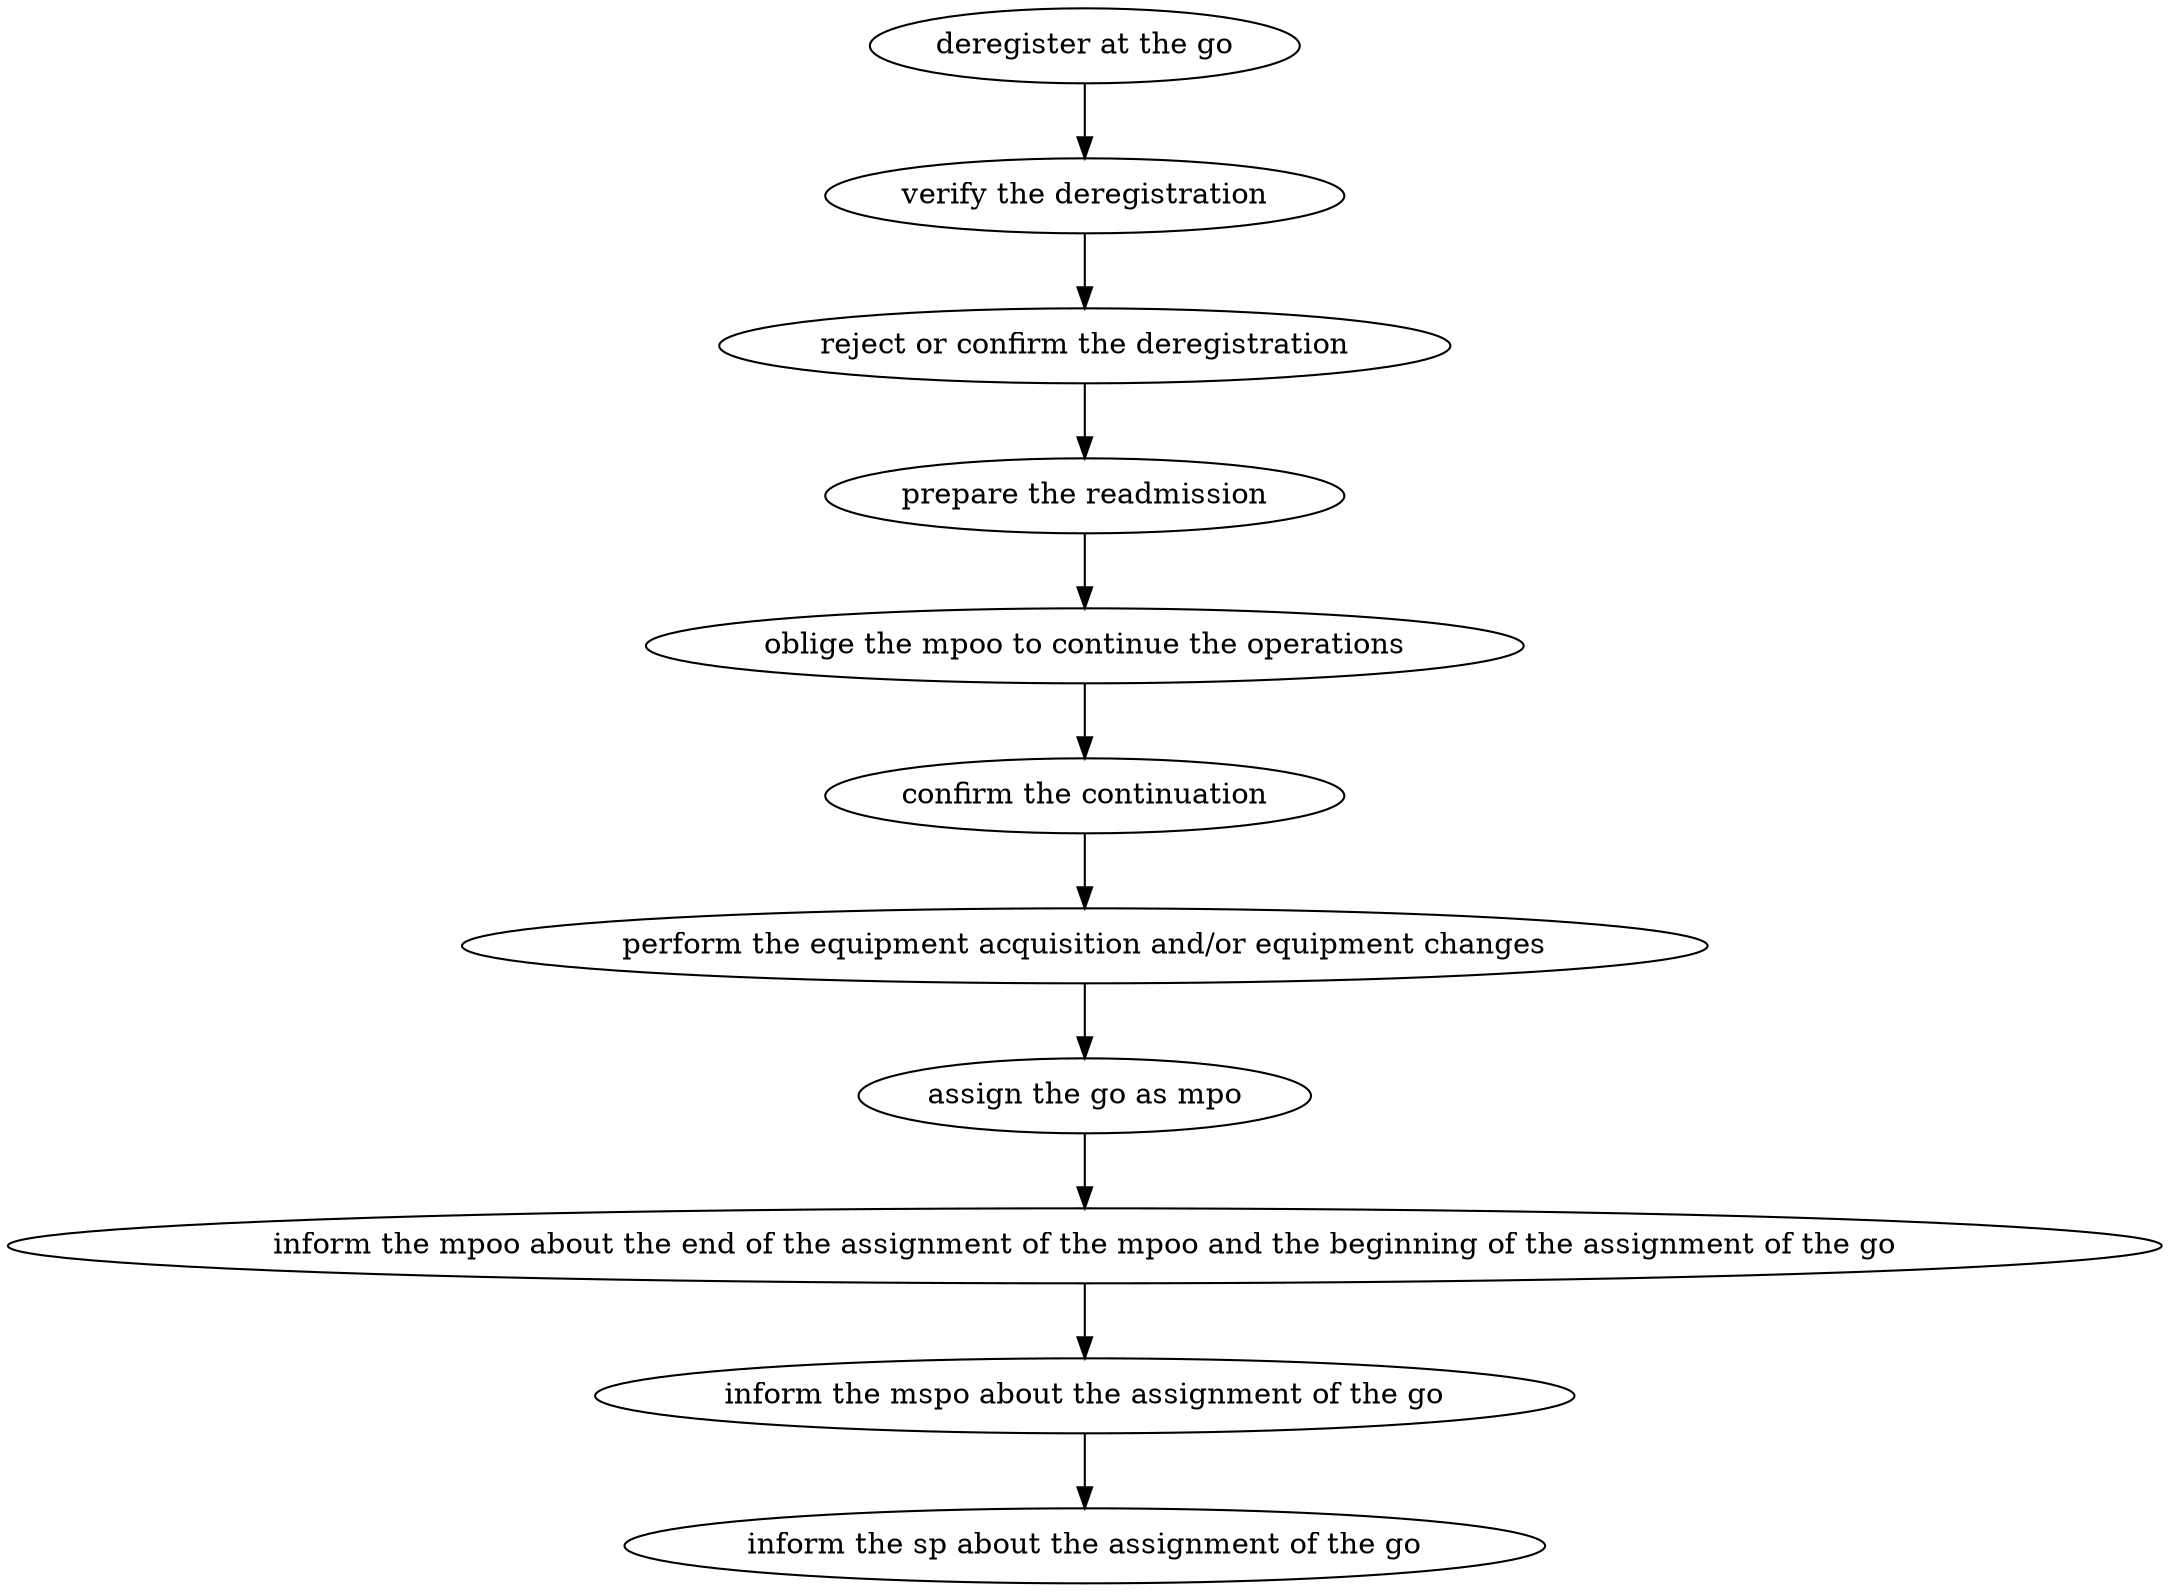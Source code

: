 strict digraph "doc-10.3" {
	graph [name="doc-10.3"];
	"deregister at the go"	[attrs="{'type': 'Activity', 'label': 'deregister at the go'}"];
	"verify the deregistration"	[attrs="{'type': 'Activity', 'label': 'verify the deregistration'}"];
	"deregister at the go" -> "verify the deregistration"	[attrs="{'type': 'flow', 'label': 'flow'}"];
	"reject or confirm the deregistration"	[attrs="{'type': 'Activity', 'label': 'reject or confirm the deregistration'}"];
	"verify the deregistration" -> "reject or confirm the deregistration"	[attrs="{'type': 'flow', 'label': 'flow'}"];
	"prepare the readmission"	[attrs="{'type': 'Activity', 'label': 'prepare the readmission'}"];
	"reject or confirm the deregistration" -> "prepare the readmission"	[attrs="{'type': 'flow', 'label': 'flow'}"];
	"oblige the mpoo to continue the operations"	[attrs="{'type': 'Activity', 'label': 'oblige the mpoo to continue the operations'}"];
	"prepare the readmission" -> "oblige the mpoo to continue the operations"	[attrs="{'type': 'flow', 'label': 'flow'}"];
	"confirm the continuation"	[attrs="{'type': 'Activity', 'label': 'confirm the continuation'}"];
	"oblige the mpoo to continue the operations" -> "confirm the continuation"	[attrs="{'type': 'flow', 'label': 'flow'}"];
	"perform the equipment acquisition and/or equipment changes"	[attrs="{'type': 'Activity', 'label': 'perform the equipment acquisition and/or equipment changes'}"];
	"confirm the continuation" -> "perform the equipment acquisition and/or equipment changes"	[attrs="{'type': 'flow', 'label': 'flow'}"];
	"assign the go as mpo"	[attrs="{'type': 'Activity', 'label': 'assign the go as mpo'}"];
	"perform the equipment acquisition and/or equipment changes" -> "assign the go as mpo"	[attrs="{'type': 'flow', 'label': 'flow'}"];
	"inform the mpoo about the end of the assignment of the mpoo and the beginning of the assignment of the go"	[attrs="{'type': 'Activity', 'label': 'inform the mpoo about the end of the assignment of the mpoo and the beginning of the assignment of \
the go'}"];
	"assign the go as mpo" -> "inform the mpoo about the end of the assignment of the mpoo and the beginning of the assignment of the go"	[attrs="{'type': 'flow', 'label': 'flow'}"];
	"inform the mspo about the assignment of the go"	[attrs="{'type': 'Activity', 'label': 'inform the mspo about the assignment of the go'}"];
	"inform the mpoo about the end of the assignment of the mpoo and the beginning of the assignment of the go" -> "inform the mspo about the assignment of the go"	[attrs="{'type': 'flow', 'label': 'flow'}"];
	"inform the sp about the assignment of the go"	[attrs="{'type': 'Activity', 'label': 'inform the sp about the assignment of the go'}"];
	"inform the mspo about the assignment of the go" -> "inform the sp about the assignment of the go"	[attrs="{'type': 'flow', 'label': 'flow'}"];
}
